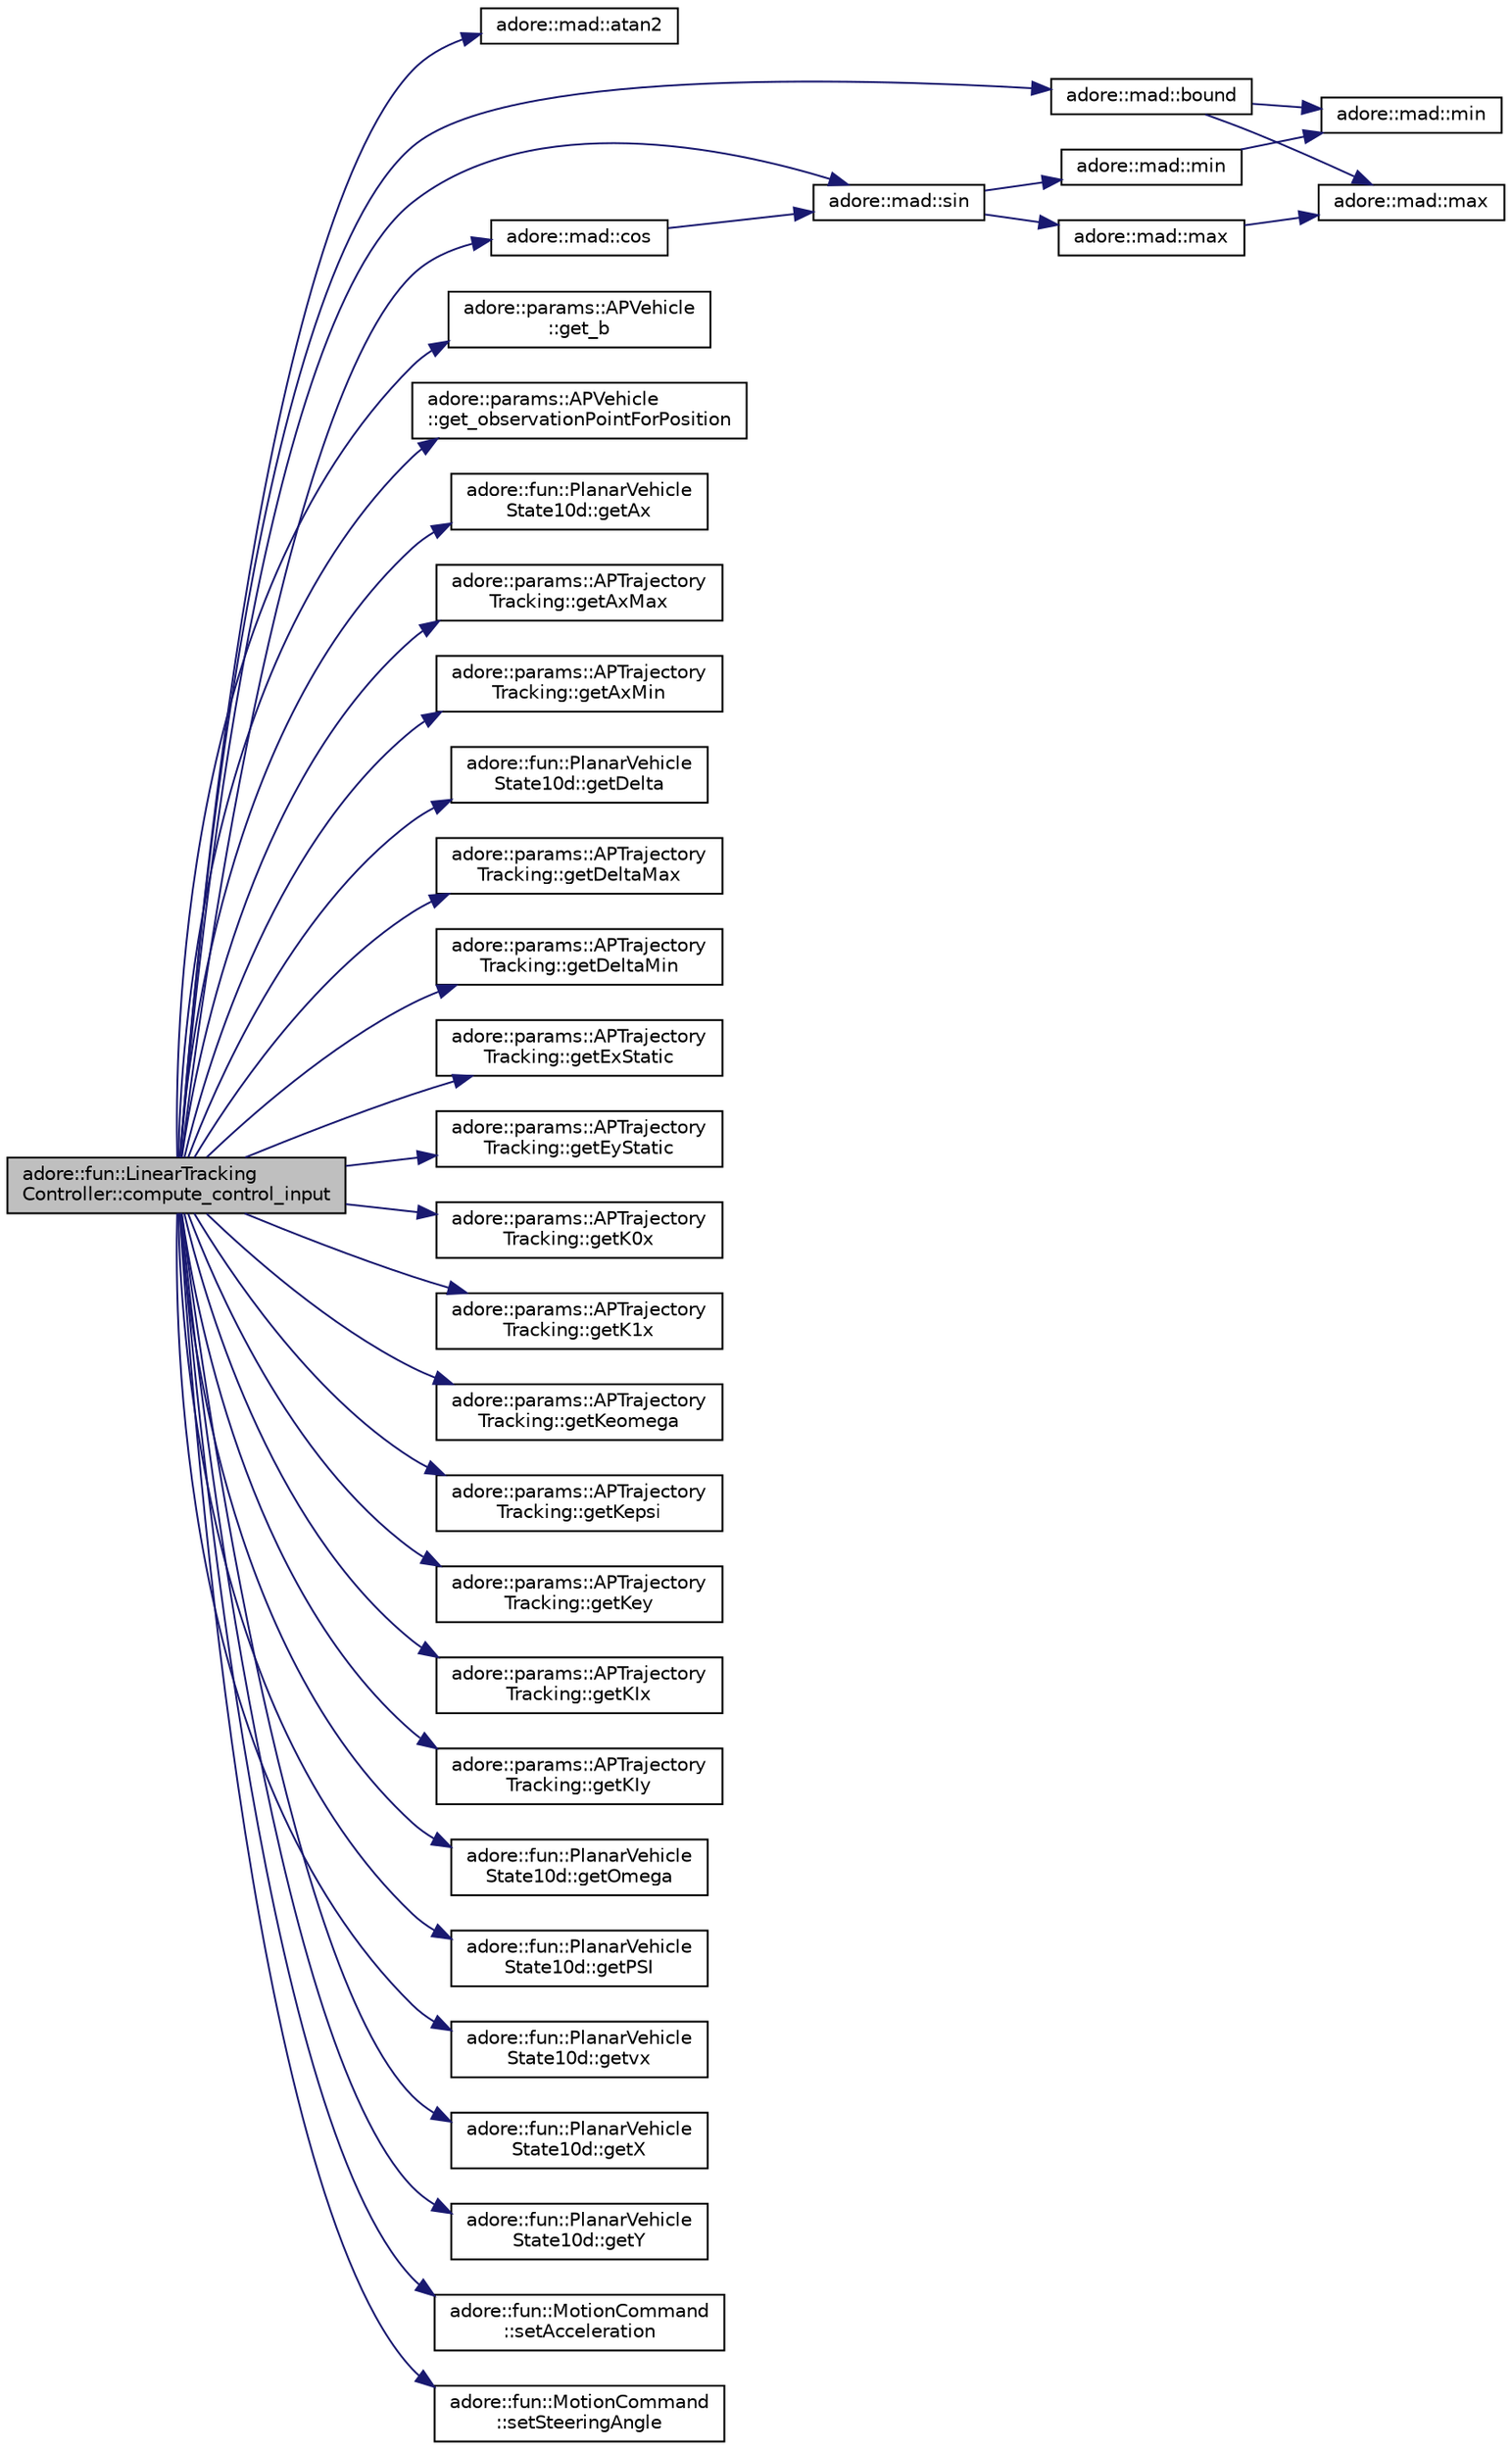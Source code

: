 digraph "adore::fun::LinearTrackingController::compute_control_input"
{
 // LATEX_PDF_SIZE
  edge [fontname="Helvetica",fontsize="10",labelfontname="Helvetica",labelfontsize="10"];
  node [fontname="Helvetica",fontsize="10",shape=record];
  rankdir="LR";
  Node1 [label="adore::fun::LinearTracking\lController::compute_control_input",height=0.2,width=0.4,color="black", fillcolor="grey75", style="filled", fontcolor="black",tooltip=" "];
  Node1 -> Node2 [color="midnightblue",fontsize="10",style="solid",fontname="Helvetica"];
  Node2 [label="adore::mad::atan2",height=0.2,width=0.4,color="black", fillcolor="white", style="filled",URL="$namespaceadore_1_1mad.html#a37d645f2d2b0aa8f1c7015ba4e502617",tooltip=" "];
  Node1 -> Node3 [color="midnightblue",fontsize="10",style="solid",fontname="Helvetica"];
  Node3 [label="adore::mad::bound",height=0.2,width=0.4,color="black", fillcolor="white", style="filled",URL="$namespaceadore_1_1mad.html#a927f4883d4edcec4dcfd9bb1f09d4f62",tooltip=" "];
  Node3 -> Node4 [color="midnightblue",fontsize="10",style="solid",fontname="Helvetica"];
  Node4 [label="adore::mad::max",height=0.2,width=0.4,color="black", fillcolor="white", style="filled",URL="$namespaceadore_1_1mad.html#a618a8842fed7b9375957b1e393c58492",tooltip=" "];
  Node3 -> Node5 [color="midnightblue",fontsize="10",style="solid",fontname="Helvetica"];
  Node5 [label="adore::mad::min",height=0.2,width=0.4,color="black", fillcolor="white", style="filled",URL="$namespaceadore_1_1mad.html#ac61b79c007d1859f93a10c04272095a1",tooltip=" "];
  Node1 -> Node6 [color="midnightblue",fontsize="10",style="solid",fontname="Helvetica"];
  Node6 [label="adore::mad::cos",height=0.2,width=0.4,color="black", fillcolor="white", style="filled",URL="$namespaceadore_1_1mad.html#a70b9fe3efbb34c0f9621147e3456bfa8",tooltip=" "];
  Node6 -> Node7 [color="midnightblue",fontsize="10",style="solid",fontname="Helvetica"];
  Node7 [label="adore::mad::sin",height=0.2,width=0.4,color="black", fillcolor="white", style="filled",URL="$namespaceadore_1_1mad.html#acec540f9bf9b6eb0e027d332d3fe5577",tooltip=" "];
  Node7 -> Node8 [color="midnightblue",fontsize="10",style="solid",fontname="Helvetica"];
  Node8 [label="adore::mad::max",height=0.2,width=0.4,color="black", fillcolor="white", style="filled",URL="$namespaceadore_1_1mad.html#adea062854ef0b105a3fdca8cf2aca945",tooltip=" "];
  Node8 -> Node4 [color="midnightblue",fontsize="10",style="solid",fontname="Helvetica"];
  Node7 -> Node9 [color="midnightblue",fontsize="10",style="solid",fontname="Helvetica"];
  Node9 [label="adore::mad::min",height=0.2,width=0.4,color="black", fillcolor="white", style="filled",URL="$namespaceadore_1_1mad.html#ab58ecb752f9bbfe27832e0a2c0e22c2b",tooltip=" "];
  Node9 -> Node5 [color="midnightblue",fontsize="10",style="solid",fontname="Helvetica"];
  Node1 -> Node10 [color="midnightblue",fontsize="10",style="solid",fontname="Helvetica"];
  Node10 [label="adore::params::APVehicle\l::get_b",height=0.2,width=0.4,color="black", fillcolor="white", style="filled",URL="$classadore_1_1params_1_1APVehicle.html#a5cc38023fb9f3142348dc9ac22402288",tooltip="rear axle to cog"];
  Node1 -> Node11 [color="midnightblue",fontsize="10",style="solid",fontname="Helvetica"];
  Node11 [label="adore::params::APVehicle\l::get_observationPointForPosition",height=0.2,width=0.4,color="black", fillcolor="white", style="filled",URL="$classadore_1_1params_1_1APVehicle.html#a6552ea57b0d3310a5437baa157538ba7",tooltip=" "];
  Node1 -> Node12 [color="midnightblue",fontsize="10",style="solid",fontname="Helvetica"];
  Node12 [label="adore::fun::PlanarVehicle\lState10d::getAx",height=0.2,width=0.4,color="black", fillcolor="white", style="filled",URL="$structadore_1_1fun_1_1PlanarVehicleState10d.html#ad55dd30212ca0581ae920a466da42829",tooltip=" "];
  Node1 -> Node13 [color="midnightblue",fontsize="10",style="solid",fontname="Helvetica"];
  Node13 [label="adore::params::APTrajectory\lTracking::getAxMax",height=0.2,width=0.4,color="black", fillcolor="white", style="filled",URL="$classadore_1_1params_1_1APTrajectoryTracking.html#a503d2ff1549140594da3b5501fb31bf0",tooltip="hard coded maximum longitudinal acceleration"];
  Node1 -> Node14 [color="midnightblue",fontsize="10",style="solid",fontname="Helvetica"];
  Node14 [label="adore::params::APTrajectory\lTracking::getAxMin",height=0.2,width=0.4,color="black", fillcolor="white", style="filled",URL="$classadore_1_1params_1_1APTrajectoryTracking.html#ac4a7a9b66f091d81a2934a36edb32820",tooltip="hard coded minimum longitudinal acceleration"];
  Node1 -> Node15 [color="midnightblue",fontsize="10",style="solid",fontname="Helvetica"];
  Node15 [label="adore::fun::PlanarVehicle\lState10d::getDelta",height=0.2,width=0.4,color="black", fillcolor="white", style="filled",URL="$structadore_1_1fun_1_1PlanarVehicleState10d.html#a155bd17bc48523159a9db97899bf93b5",tooltip=" "];
  Node1 -> Node16 [color="midnightblue",fontsize="10",style="solid",fontname="Helvetica"];
  Node16 [label="adore::params::APTrajectory\lTracking::getDeltaMax",height=0.2,width=0.4,color="black", fillcolor="white", style="filled",URL="$classadore_1_1params_1_1APTrajectoryTracking.html#a700d5665554e0e42c4832552ffbcbe08",tooltip="the maximum controllable steering angle"];
  Node1 -> Node17 [color="midnightblue",fontsize="10",style="solid",fontname="Helvetica"];
  Node17 [label="adore::params::APTrajectory\lTracking::getDeltaMin",height=0.2,width=0.4,color="black", fillcolor="white", style="filled",URL="$classadore_1_1params_1_1APTrajectoryTracking.html#a1b465cf0df819c73af3b1b83947b71bb",tooltip="the minimum controllable steering angle"];
  Node1 -> Node18 [color="midnightblue",fontsize="10",style="solid",fontname="Helvetica"];
  Node18 [label="adore::params::APTrajectory\lTracking::getExStatic",height=0.2,width=0.4,color="black", fillcolor="white", style="filled",URL="$classadore_1_1params_1_1APTrajectoryTracking.html#adddbca549f05f237a565f3097b71de33",tooltip="static trajectory tracking offset in longitudinal direction, which should be compensated by tracking ..."];
  Node1 -> Node19 [color="midnightblue",fontsize="10",style="solid",fontname="Helvetica"];
  Node19 [label="adore::params::APTrajectory\lTracking::getEyStatic",height=0.2,width=0.4,color="black", fillcolor="white", style="filled",URL="$classadore_1_1params_1_1APTrajectoryTracking.html#a2efdc612daeeac48fe22d78866edeccb",tooltip="static trajectory tracking offset in lateral direction, which should be compensated by tracking contr..."];
  Node1 -> Node20 [color="midnightblue",fontsize="10",style="solid",fontname="Helvetica"];
  Node20 [label="adore::params::APTrajectory\lTracking::getK0x",height=0.2,width=0.4,color="black", fillcolor="white", style="filled",URL="$classadore_1_1params_1_1APTrajectoryTracking.html#a5299733556343187bac0e8fbdf30195a",tooltip="returns P control gain for longitudinal direction"];
  Node1 -> Node21 [color="midnightblue",fontsize="10",style="solid",fontname="Helvetica"];
  Node21 [label="adore::params::APTrajectory\lTracking::getK1x",height=0.2,width=0.4,color="black", fillcolor="white", style="filled",URL="$classadore_1_1params_1_1APTrajectoryTracking.html#a8b1e80bfad203c55985f29c1b7a376ce",tooltip="returns D control gain for longitudinal direction"];
  Node1 -> Node22 [color="midnightblue",fontsize="10",style="solid",fontname="Helvetica"];
  Node22 [label="adore::params::APTrajectory\lTracking::getKeomega",height=0.2,width=0.4,color="black", fillcolor="white", style="filled",URL="$classadore_1_1params_1_1APTrajectoryTracking.html#ad070404a7d760aaa8899937baf03a30d",tooltip="lateral control gain for yaw rate error eomega"];
  Node1 -> Node23 [color="midnightblue",fontsize="10",style="solid",fontname="Helvetica"];
  Node23 [label="adore::params::APTrajectory\lTracking::getKepsi",height=0.2,width=0.4,color="black", fillcolor="white", style="filled",URL="$classadore_1_1params_1_1APTrajectoryTracking.html#a36245e5f586bb87122d0dcab0dac04b0",tooltip="lateral control gain for yaw angle error epsi"];
  Node1 -> Node24 [color="midnightblue",fontsize="10",style="solid",fontname="Helvetica"];
  Node24 [label="adore::params::APTrajectory\lTracking::getKey",height=0.2,width=0.4,color="black", fillcolor="white", style="filled",URL="$classadore_1_1params_1_1APTrajectoryTracking.html#ab3bb0748b63f09449058f5782ef11f9e",tooltip="lateral control gain for lateral error ey"];
  Node1 -> Node25 [color="midnightblue",fontsize="10",style="solid",fontname="Helvetica"];
  Node25 [label="adore::params::APTrajectory\lTracking::getKIx",height=0.2,width=0.4,color="black", fillcolor="white", style="filled",URL="$classadore_1_1params_1_1APTrajectoryTracking.html#ac8016379f98ca36763217bcf8df40e97",tooltip="returns I control gain for longitudinal direction"];
  Node1 -> Node26 [color="midnightblue",fontsize="10",style="solid",fontname="Helvetica"];
  Node26 [label="adore::params::APTrajectory\lTracking::getKIy",height=0.2,width=0.4,color="black", fillcolor="white", style="filled",URL="$classadore_1_1params_1_1APTrajectoryTracking.html#aee3f9fd49d3f5407900cfacd4ce3131a",tooltip="returns I control gain for lateral direction"];
  Node1 -> Node27 [color="midnightblue",fontsize="10",style="solid",fontname="Helvetica"];
  Node27 [label="adore::fun::PlanarVehicle\lState10d::getOmega",height=0.2,width=0.4,color="black", fillcolor="white", style="filled",URL="$structadore_1_1fun_1_1PlanarVehicleState10d.html#a80382473710b306857f373525e8f752f",tooltip=" "];
  Node1 -> Node28 [color="midnightblue",fontsize="10",style="solid",fontname="Helvetica"];
  Node28 [label="adore::fun::PlanarVehicle\lState10d::getPSI",height=0.2,width=0.4,color="black", fillcolor="white", style="filled",URL="$structadore_1_1fun_1_1PlanarVehicleState10d.html#a30935f2ed6f97cfc0cd2c565bb5c980c",tooltip=" "];
  Node1 -> Node29 [color="midnightblue",fontsize="10",style="solid",fontname="Helvetica"];
  Node29 [label="adore::fun::PlanarVehicle\lState10d::getvx",height=0.2,width=0.4,color="black", fillcolor="white", style="filled",URL="$structadore_1_1fun_1_1PlanarVehicleState10d.html#a025278bb96195126dc8c41e66c201436",tooltip=" "];
  Node1 -> Node30 [color="midnightblue",fontsize="10",style="solid",fontname="Helvetica"];
  Node30 [label="adore::fun::PlanarVehicle\lState10d::getX",height=0.2,width=0.4,color="black", fillcolor="white", style="filled",URL="$structadore_1_1fun_1_1PlanarVehicleState10d.html#a08c0ad6a3099e8926451647fa8e54e95",tooltip=" "];
  Node1 -> Node31 [color="midnightblue",fontsize="10",style="solid",fontname="Helvetica"];
  Node31 [label="adore::fun::PlanarVehicle\lState10d::getY",height=0.2,width=0.4,color="black", fillcolor="white", style="filled",URL="$structadore_1_1fun_1_1PlanarVehicleState10d.html#a9b04d30fbf6b957e8141d93c06383849",tooltip=" "];
  Node1 -> Node32 [color="midnightblue",fontsize="10",style="solid",fontname="Helvetica"];
  Node32 [label="adore::fun::MotionCommand\l::setAcceleration",height=0.2,width=0.4,color="black", fillcolor="white", style="filled",URL="$classadore_1_1fun_1_1MotionCommand.html#a742aa8521acc5c1647be671e58775e3d",tooltip=" "];
  Node1 -> Node33 [color="midnightblue",fontsize="10",style="solid",fontname="Helvetica"];
  Node33 [label="adore::fun::MotionCommand\l::setSteeringAngle",height=0.2,width=0.4,color="black", fillcolor="white", style="filled",URL="$classadore_1_1fun_1_1MotionCommand.html#ad9e80cc45a694051399325f358da810a",tooltip=" "];
  Node1 -> Node7 [color="midnightblue",fontsize="10",style="solid",fontname="Helvetica"];
}
